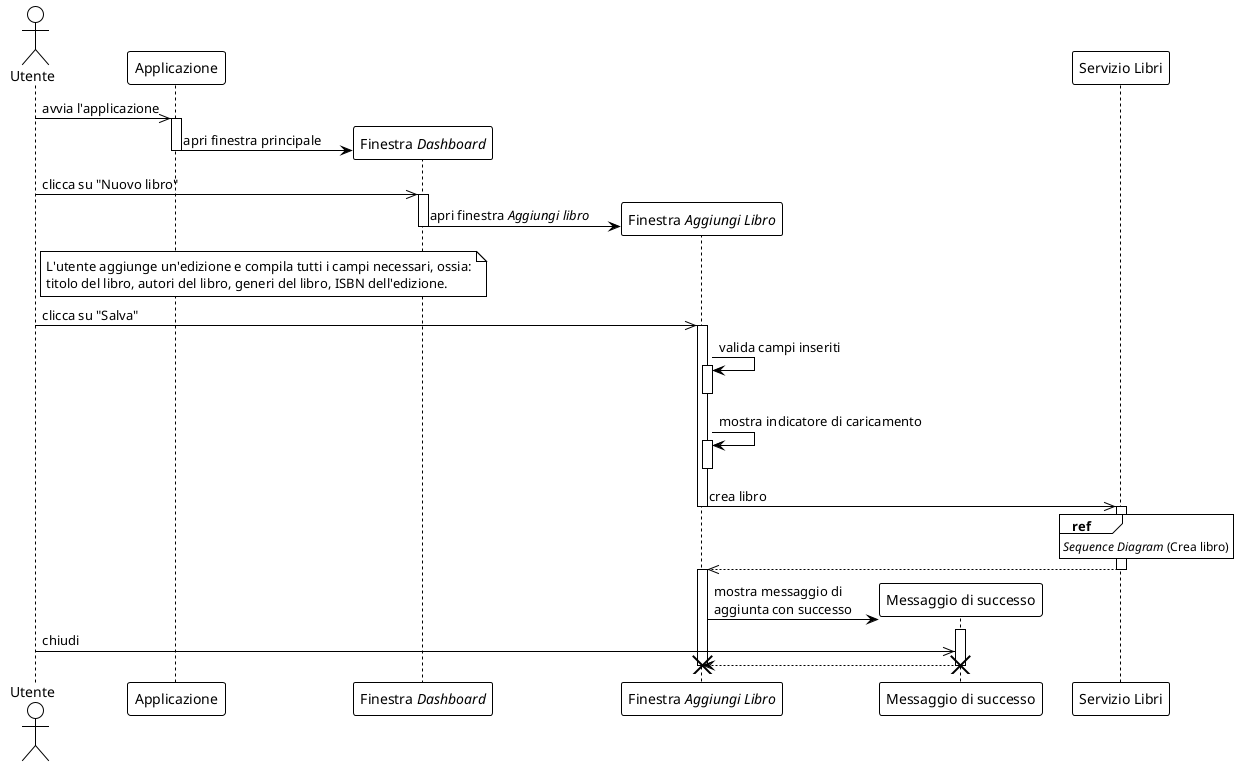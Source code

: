 @startuml
!theme plain

actor Utente

<style>
lifeLine {
  LineStyle 3
}
</style>

participant "Applicazione" as app
participant "Finestra //Dashboard//" as dashboardController
participant "Finestra //Aggiungi Libro//" as addBookController
participant "Messaggio di successo" as successMsg
participant "Servizio Libri" as bookService

Utente ->> app : avvia l'applicazione
activate app



app -> dashboardController **: apri finestra principale

deactivate app


Utente ->> dashboardController: clicca su "Nuovo libro"
activate dashboardController

dashboardController -> addBookController **: apri finestra //Aggiungi libro//

deactivate dashboardController


note right of Utente
L'utente aggiunge un'edizione e compila tutti i campi necessari, ossia:
titolo del libro, autori del libro, generi del libro, ISBN dell'edizione. 
end note

Utente ->> addBookController: clicca su "Salva"
activate addBookController

addBookController -> addBookController: valida campi inseriti

activate addBookController

deactivate addBookController

addBookController -> addBookController: mostra indicatore di caricamento

activate addBookController

deactivate addBookController

addBookController ->> bookService: crea libro
deactivate addBookController

activate bookService

ref over bookService
    //Sequence Diagram// (Crea libro)
end ref


return 
activate addBookController

addBookController -> successMsg ** : mostra messaggio di\naggiunta con successo
activate successMsg


Utente ->> successMsg: chiudi

return
destroy successMsg

destroy addBookController




@endumla